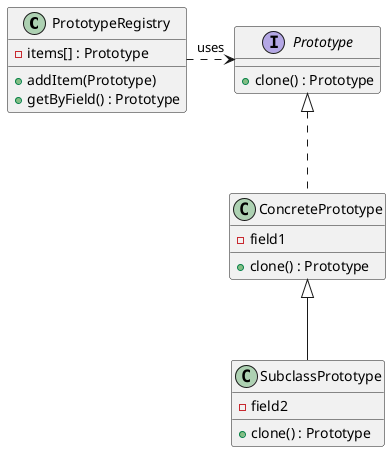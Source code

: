 @startuml
skinparam nodesep 20
skinparam ranksep 80
skinparam class {
  BackgroundColor<<interface>> #ffccff
  BackgroundColor<<abstract>> #ccccff
}

class PrototypeRegistry {
    {field} -items[] : Prototype
    {method} +addItem(Prototype)
    {method} +getByField() : Prototype
}
interface Prototype {
  {method} +clone() : Prototype
}
class ConcretePrototype implements Prototype {
    {field} -field1
    {method} +clone() : Prototype
}
class SubclassPrototype extends ConcretePrototype {
    {field} -field2
       {method} +clone() : Prototype
}

PrototypeRegistry .r.> Prototype : uses
@enduml
